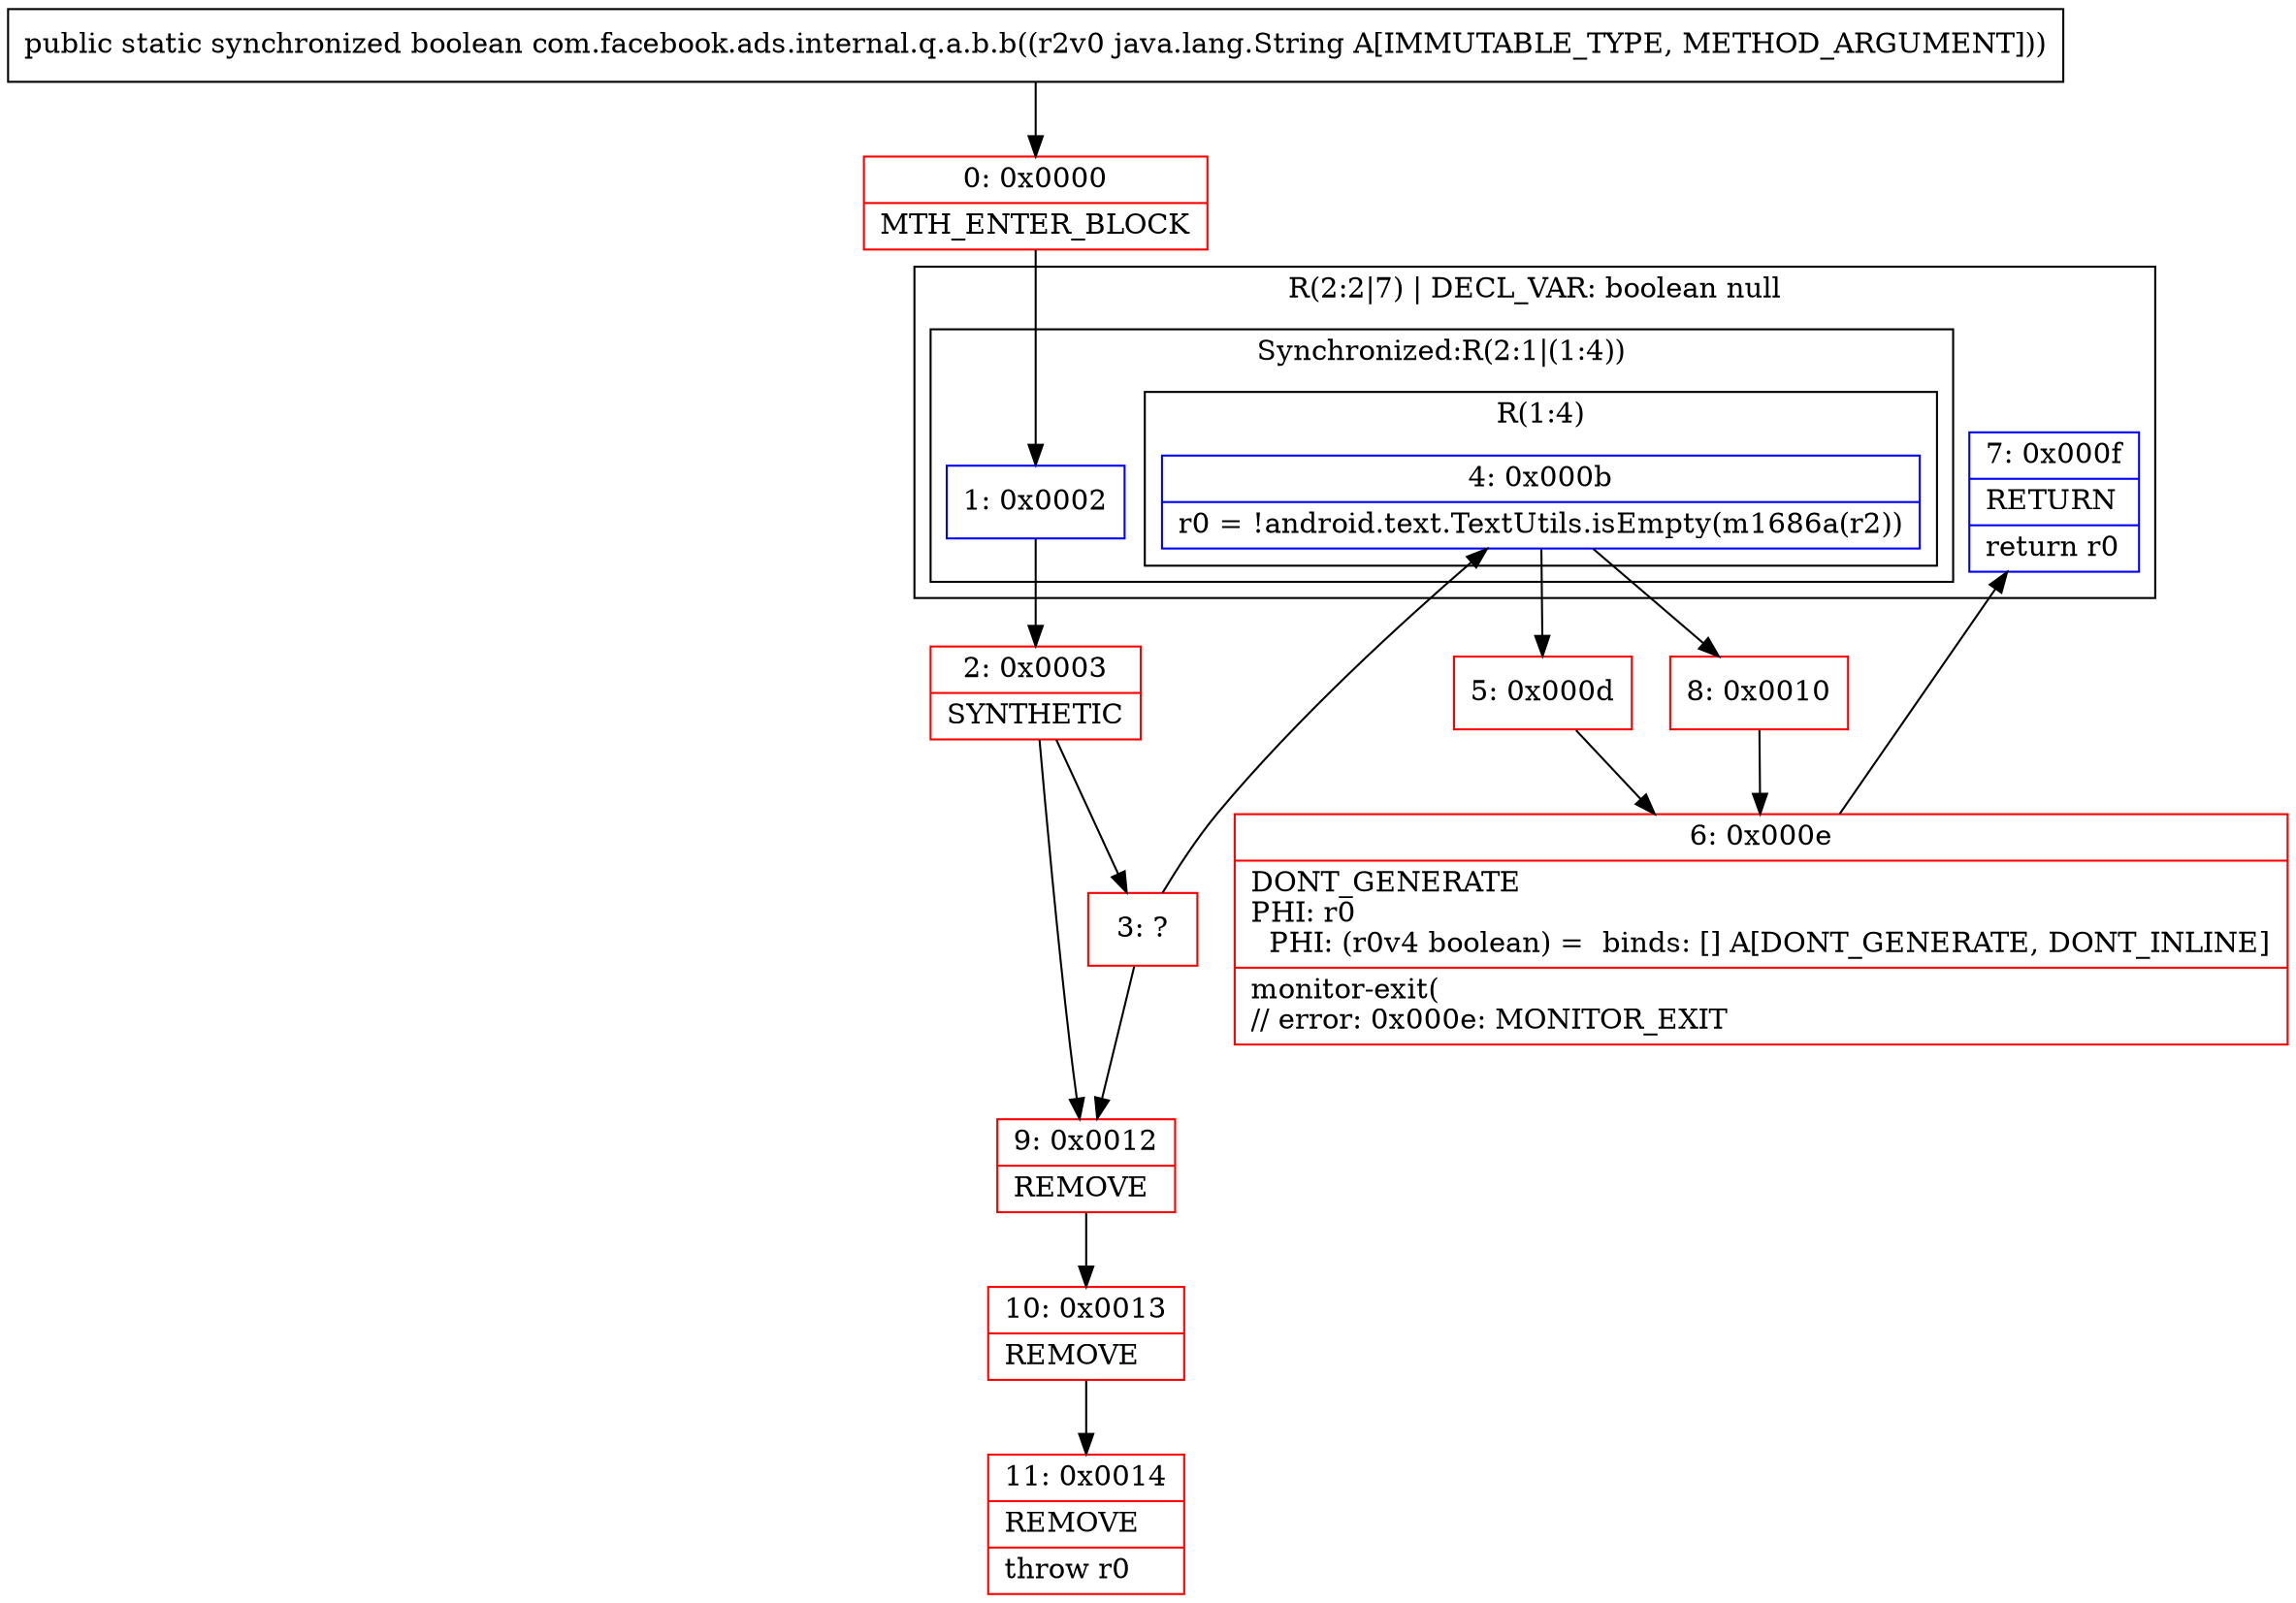 digraph "CFG forcom.facebook.ads.internal.q.a.b.b(Ljava\/lang\/String;)Z" {
subgraph cluster_Region_1187232022 {
label = "R(2:2|7) | DECL_VAR: boolean null\l";
node [shape=record,color=blue];
subgraph cluster_SynchronizedRegion_2092909842 {
label = "Synchronized:R(2:1|(1:4))";
node [shape=record,color=blue];
Node_1 [shape=record,label="{1\:\ 0x0002}"];
subgraph cluster_Region_1487613895 {
label = "R(1:4)";
node [shape=record,color=blue];
Node_4 [shape=record,label="{4\:\ 0x000b|r0 = !android.text.TextUtils.isEmpty(m1686a(r2))\l}"];
}
}
Node_7 [shape=record,label="{7\:\ 0x000f|RETURN\l|return r0\l}"];
}
Node_0 [shape=record,color=red,label="{0\:\ 0x0000|MTH_ENTER_BLOCK\l}"];
Node_2 [shape=record,color=red,label="{2\:\ 0x0003|SYNTHETIC\l}"];
Node_3 [shape=record,color=red,label="{3\:\ ?}"];
Node_5 [shape=record,color=red,label="{5\:\ 0x000d}"];
Node_6 [shape=record,color=red,label="{6\:\ 0x000e|DONT_GENERATE\lPHI: r0 \l  PHI: (r0v4 boolean) =  binds: [] A[DONT_GENERATE, DONT_INLINE]\l|monitor\-exit(\l\/\/ error: 0x000e: MONITOR_EXIT  \l}"];
Node_8 [shape=record,color=red,label="{8\:\ 0x0010}"];
Node_9 [shape=record,color=red,label="{9\:\ 0x0012|REMOVE\l}"];
Node_10 [shape=record,color=red,label="{10\:\ 0x0013|REMOVE\l}"];
Node_11 [shape=record,color=red,label="{11\:\ 0x0014|REMOVE\l|throw r0\l}"];
MethodNode[shape=record,label="{public static synchronized boolean com.facebook.ads.internal.q.a.b.b((r2v0 java.lang.String A[IMMUTABLE_TYPE, METHOD_ARGUMENT])) }"];
MethodNode -> Node_0;
Node_1 -> Node_2;
Node_4 -> Node_5;
Node_4 -> Node_8;
Node_0 -> Node_1;
Node_2 -> Node_3;
Node_2 -> Node_9;
Node_3 -> Node_9;
Node_3 -> Node_4;
Node_5 -> Node_6;
Node_6 -> Node_7;
Node_8 -> Node_6;
Node_9 -> Node_10;
Node_10 -> Node_11;
}

